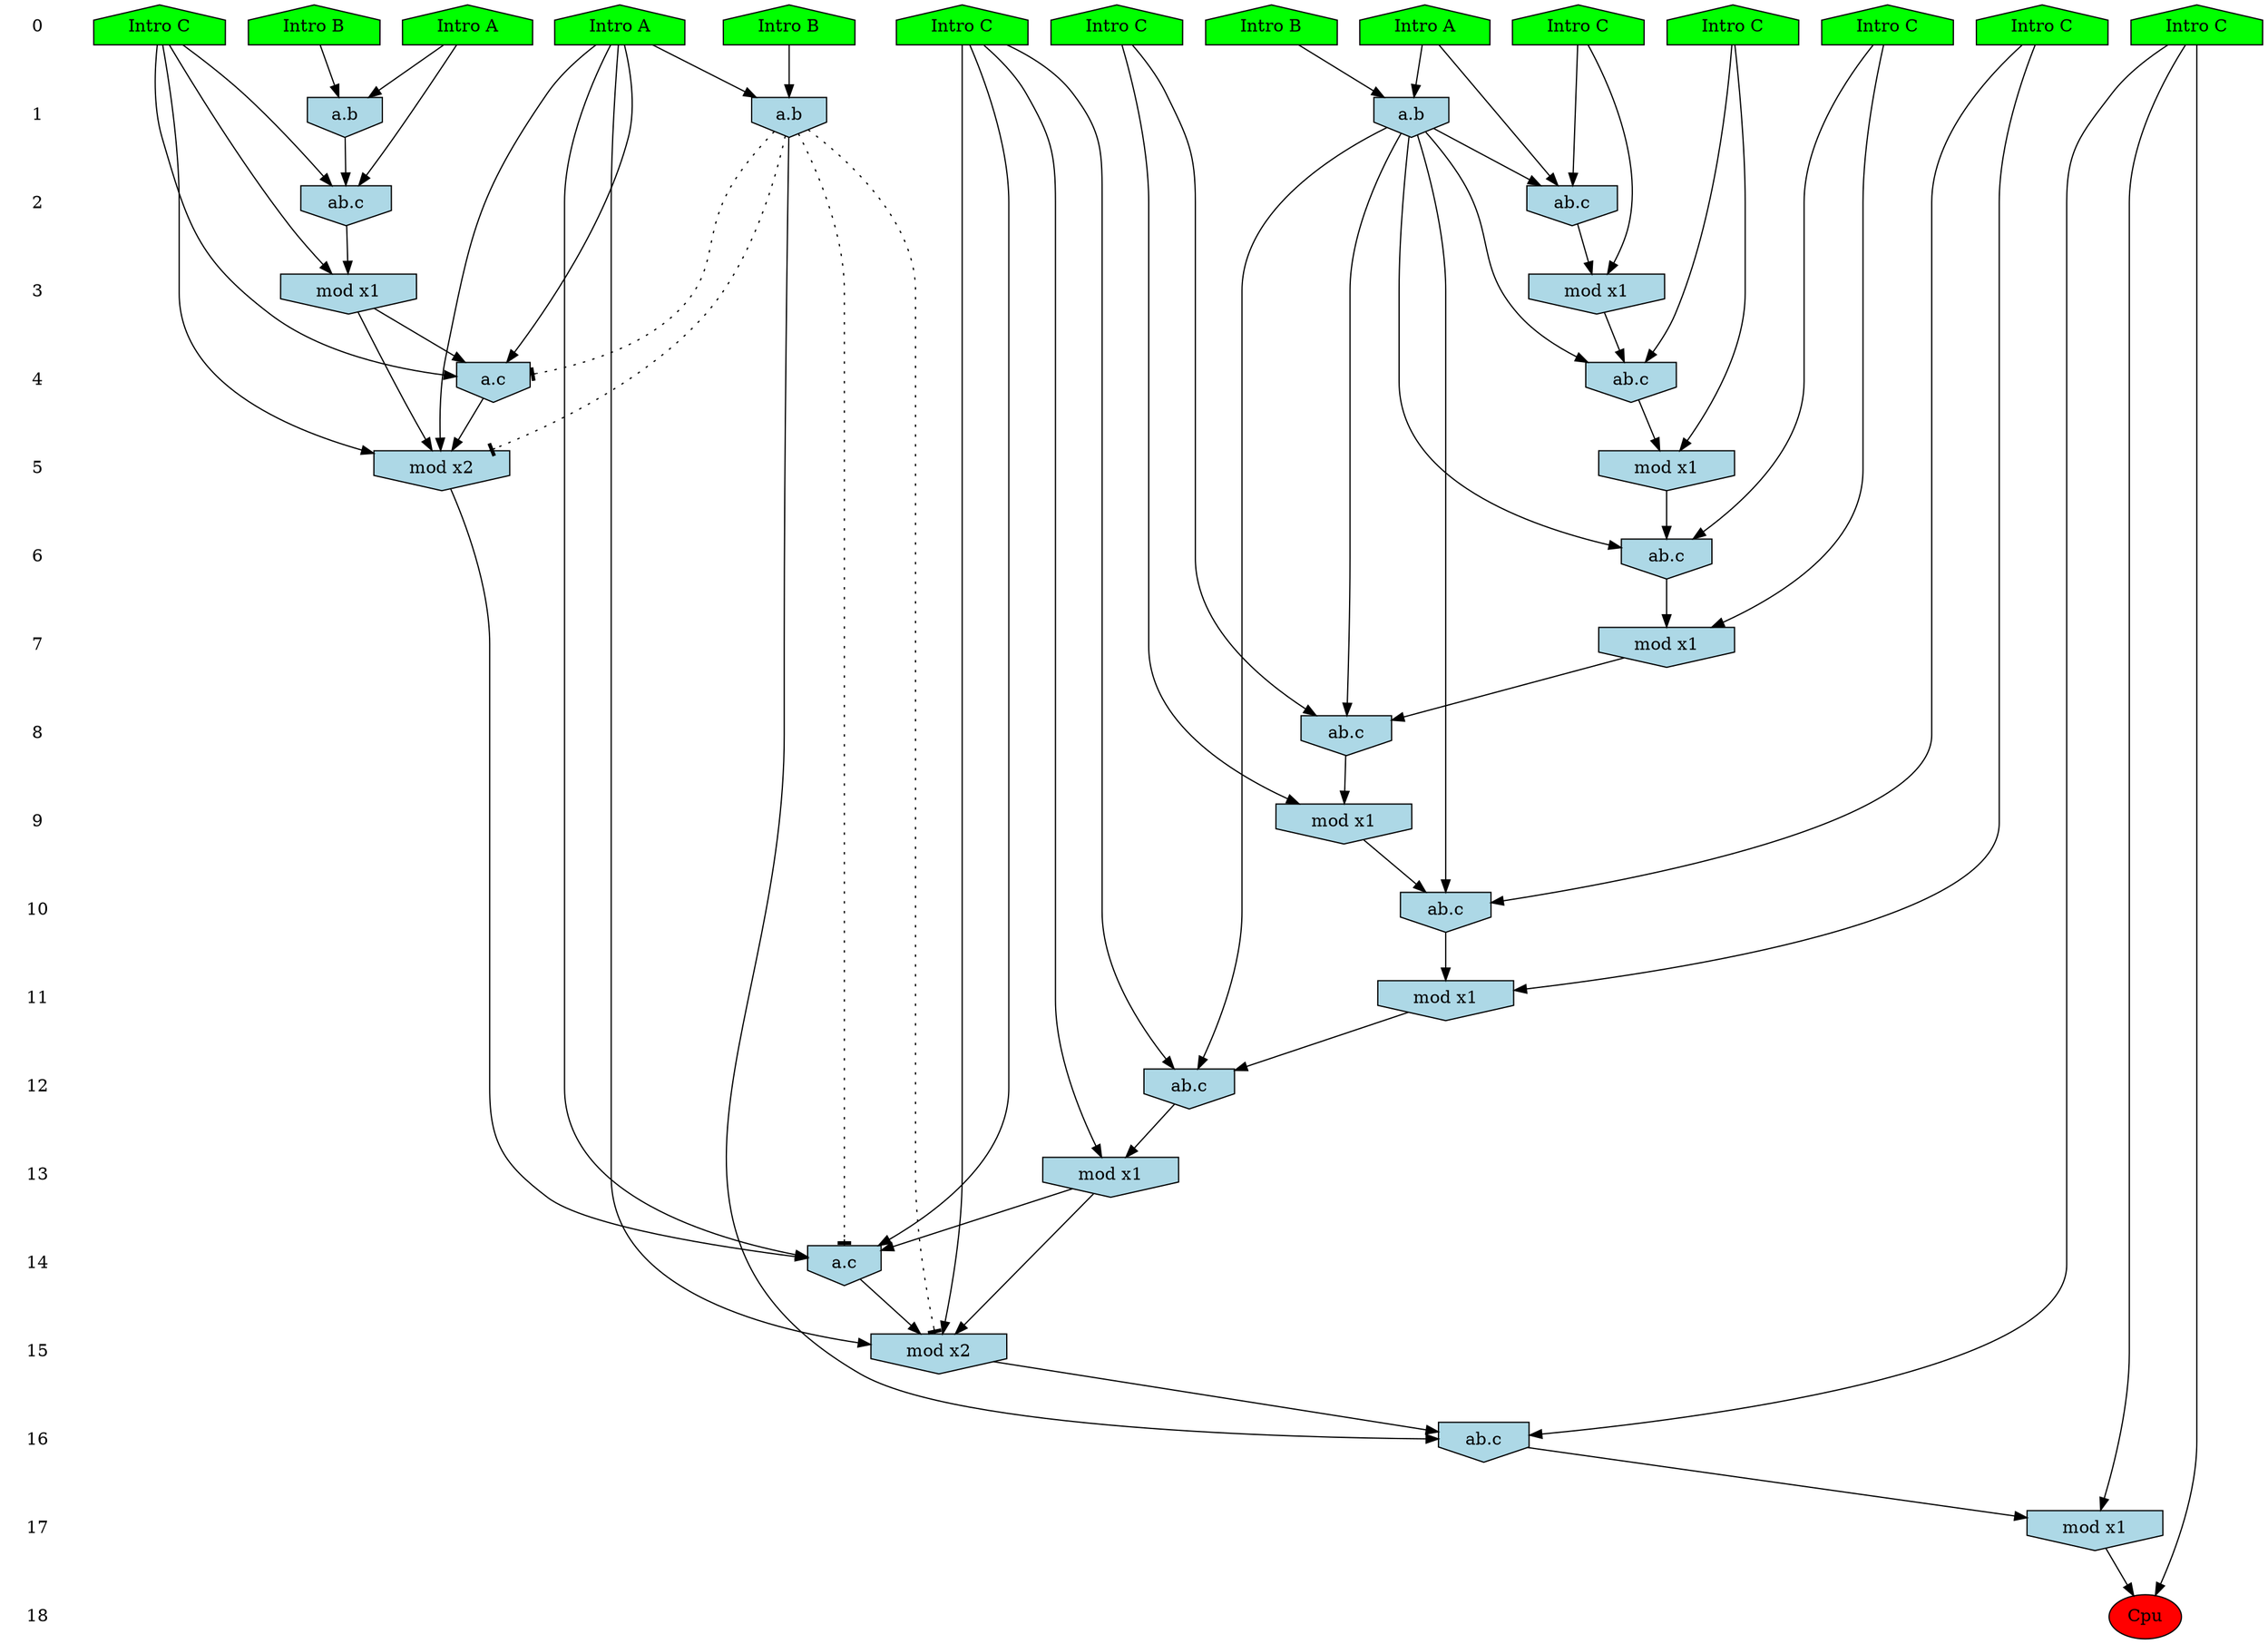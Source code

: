 /* Compression of 1 causal flows obtained in average at 1.617766E+01 t.u */
/* Compressed causal flows were: [2747] */
digraph G{
 ranksep=.5 ; 
{ rank = same ; "0" [shape=plaintext] ; node_1 [label ="Intro B", shape=house, style=filled, fillcolor=green] ;
node_2 [label ="Intro B", shape=house, style=filled, fillcolor=green] ;
node_3 [label ="Intro B", shape=house, style=filled, fillcolor=green] ;
node_4 [label ="Intro A", shape=house, style=filled, fillcolor=green] ;
node_5 [label ="Intro A", shape=house, style=filled, fillcolor=green] ;
node_6 [label ="Intro A", shape=house, style=filled, fillcolor=green] ;
node_7 [label ="Intro C", shape=house, style=filled, fillcolor=green] ;
node_8 [label ="Intro C", shape=house, style=filled, fillcolor=green] ;
node_9 [label ="Intro C", shape=house, style=filled, fillcolor=green] ;
node_10 [label ="Intro C", shape=house, style=filled, fillcolor=green] ;
node_11 [label ="Intro C", shape=house, style=filled, fillcolor=green] ;
node_12 [label ="Intro C", shape=house, style=filled, fillcolor=green] ;
node_13 [label ="Intro C", shape=house, style=filled, fillcolor=green] ;
node_14 [label ="Intro C", shape=house, style=filled, fillcolor=green] ;
}
{ rank = same ; "1" [shape=plaintext] ; node_15 [label="a.b", shape=invhouse, style=filled, fillcolor = lightblue] ;
node_20 [label="a.b", shape=invhouse, style=filled, fillcolor = lightblue] ;
node_35 [label="a.b", shape=invhouse, style=filled, fillcolor = lightblue] ;
}
{ rank = same ; "2" [shape=plaintext] ; node_16 [label="ab.c", shape=invhouse, style=filled, fillcolor = lightblue] ;
node_21 [label="ab.c", shape=invhouse, style=filled, fillcolor = lightblue] ;
}
{ rank = same ; "3" [shape=plaintext] ; node_17 [label="mod x1", shape=invhouse, style=filled, fillcolor = lightblue] ;
node_27 [label="mod x1", shape=invhouse, style=filled, fillcolor = lightblue] ;
}
{ rank = same ; "4" [shape=plaintext] ; node_18 [label="ab.c", shape=invhouse, style=filled, fillcolor = lightblue] ;
node_28 [label="a.c", shape=invhouse, style=filled, fillcolor = lightblue] ;
}
{ rank = same ; "5" [shape=plaintext] ; node_19 [label="mod x1", shape=invhouse, style=filled, fillcolor = lightblue] ;
node_29 [label="mod x2", shape=invhouse, style=filled, fillcolor = lightblue] ;
}
{ rank = same ; "6" [shape=plaintext] ; node_22 [label="ab.c", shape=invhouse, style=filled, fillcolor = lightblue] ;
}
{ rank = same ; "7" [shape=plaintext] ; node_23 [label="mod x1", shape=invhouse, style=filled, fillcolor = lightblue] ;
}
{ rank = same ; "8" [shape=plaintext] ; node_24 [label="ab.c", shape=invhouse, style=filled, fillcolor = lightblue] ;
}
{ rank = same ; "9" [shape=plaintext] ; node_25 [label="mod x1", shape=invhouse, style=filled, fillcolor = lightblue] ;
}
{ rank = same ; "10" [shape=plaintext] ; node_26 [label="ab.c", shape=invhouse, style=filled, fillcolor = lightblue] ;
}
{ rank = same ; "11" [shape=plaintext] ; node_30 [label="mod x1", shape=invhouse, style=filled, fillcolor = lightblue] ;
}
{ rank = same ; "12" [shape=plaintext] ; node_31 [label="ab.c", shape=invhouse, style=filled, fillcolor = lightblue] ;
}
{ rank = same ; "13" [shape=plaintext] ; node_32 [label="mod x1", shape=invhouse, style=filled, fillcolor = lightblue] ;
}
{ rank = same ; "14" [shape=plaintext] ; node_33 [label="a.c", shape=invhouse, style=filled, fillcolor = lightblue] ;
}
{ rank = same ; "15" [shape=plaintext] ; node_34 [label="mod x2", shape=invhouse, style=filled, fillcolor = lightblue] ;
}
{ rank = same ; "16" [shape=plaintext] ; node_36 [label="ab.c", shape=invhouse, style=filled, fillcolor = lightblue] ;
}
{ rank = same ; "17" [shape=plaintext] ; node_37 [label="mod x1", shape=invhouse, style=filled, fillcolor = lightblue] ;
}
{ rank = same ; "18" [shape=plaintext] ; node_38 [label ="Cpu", style=filled, fillcolor=red] ;
}
"0" -> "1" [style="invis"]; 
"1" -> "2" [style="invis"]; 
"2" -> "3" [style="invis"]; 
"3" -> "4" [style="invis"]; 
"4" -> "5" [style="invis"]; 
"5" -> "6" [style="invis"]; 
"6" -> "7" [style="invis"]; 
"7" -> "8" [style="invis"]; 
"8" -> "9" [style="invis"]; 
"9" -> "10" [style="invis"]; 
"10" -> "11" [style="invis"]; 
"11" -> "12" [style="invis"]; 
"12" -> "13" [style="invis"]; 
"13" -> "14" [style="invis"]; 
"14" -> "15" [style="invis"]; 
"15" -> "16" [style="invis"]; 
"16" -> "17" [style="invis"]; 
"17" -> "18" [style="invis"]; 
node_3 -> node_15
node_6 -> node_15
node_6 -> node_16
node_8 -> node_16
node_15 -> node_16
node_8 -> node_17
node_16 -> node_17
node_7 -> node_18
node_15 -> node_18
node_17 -> node_18
node_7 -> node_19
node_18 -> node_19
node_1 -> node_20
node_5 -> node_20
node_5 -> node_21
node_11 -> node_21
node_20 -> node_21
node_12 -> node_22
node_15 -> node_22
node_19 -> node_22
node_12 -> node_23
node_22 -> node_23
node_13 -> node_24
node_15 -> node_24
node_23 -> node_24
node_13 -> node_25
node_24 -> node_25
node_14 -> node_26
node_15 -> node_26
node_25 -> node_26
node_11 -> node_27
node_21 -> node_27
node_4 -> node_28
node_11 -> node_28
node_27 -> node_28
node_4 -> node_29
node_11 -> node_29
node_27 -> node_29
node_28 -> node_29
node_14 -> node_30
node_26 -> node_30
node_10 -> node_31
node_15 -> node_31
node_30 -> node_31
node_10 -> node_32
node_31 -> node_32
node_4 -> node_33
node_10 -> node_33
node_29 -> node_33
node_32 -> node_33
node_4 -> node_34
node_10 -> node_34
node_32 -> node_34
node_33 -> node_34
node_2 -> node_35
node_4 -> node_35
node_9 -> node_36
node_34 -> node_36
node_35 -> node_36
node_9 -> node_37
node_36 -> node_37
node_9 -> node_38
node_37 -> node_38
node_35 -> node_34 [style=dotted, arrowhead = tee] 
node_35 -> node_33 [style=dotted, arrowhead = tee] 
node_35 -> node_29 [style=dotted, arrowhead = tee] 
node_35 -> node_28 [style=dotted, arrowhead = tee] 
}
/*
 Dot generation time: 0.000901
*/